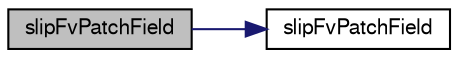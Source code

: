 digraph "slipFvPatchField"
{
  bgcolor="transparent";
  edge [fontname="FreeSans",fontsize="10",labelfontname="FreeSans",labelfontsize="10"];
  node [fontname="FreeSans",fontsize="10",shape=record];
  rankdir="LR";
  Node12 [label="slipFvPatchField",height=0.2,width=0.4,color="black", fillcolor="grey75", style="filled", fontcolor="black"];
  Node12 -> Node13 [color="midnightblue",fontsize="10",style="solid",fontname="FreeSans"];
  Node13 [label="slipFvPatchField",height=0.2,width=0.4,color="black",URL="$a22258.html#a1947da4442d5b925945a7e579398e488",tooltip="Construct from patch and internal field. "];
}
